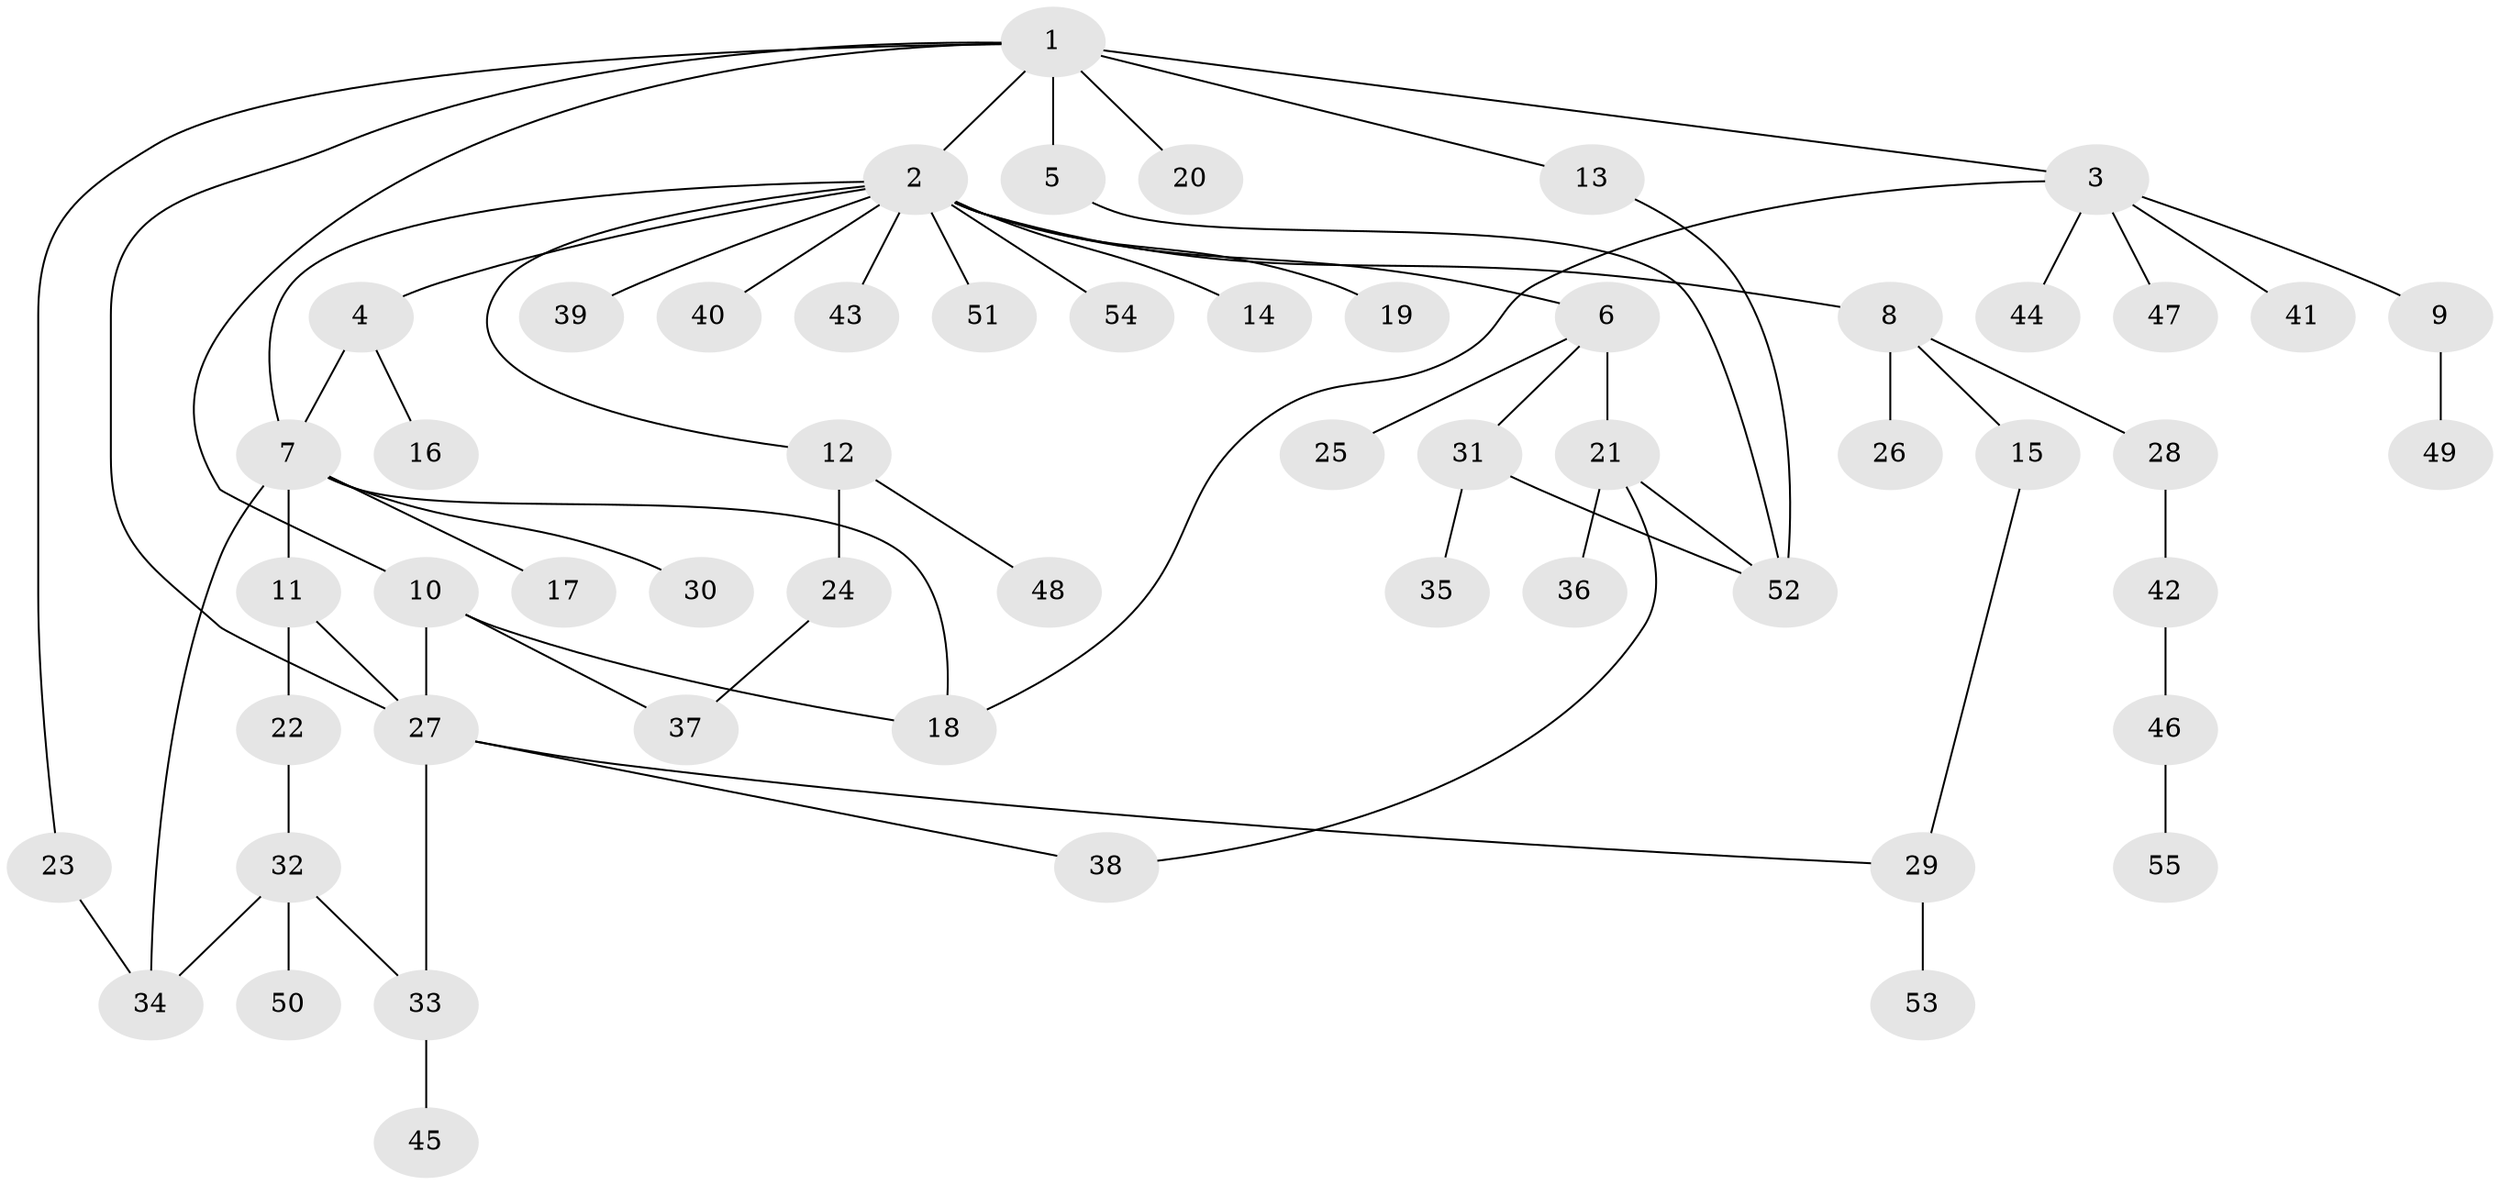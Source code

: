 // original degree distribution, {12: 0.01834862385321101, 14: 0.009174311926605505, 7: 0.009174311926605505, 6: 0.01834862385321101, 1: 0.5688073394495413, 5: 0.027522935779816515, 3: 0.10091743119266056, 9: 0.009174311926605505, 2: 0.1834862385321101, 4: 0.045871559633027525, 8: 0.009174311926605505}
// Generated by graph-tools (version 1.1) at 2025/35/03/09/25 02:35:35]
// undirected, 55 vertices, 68 edges
graph export_dot {
graph [start="1"]
  node [color=gray90,style=filled];
  1;
  2;
  3;
  4;
  5;
  6;
  7;
  8;
  9;
  10;
  11;
  12;
  13;
  14;
  15;
  16;
  17;
  18;
  19;
  20;
  21;
  22;
  23;
  24;
  25;
  26;
  27;
  28;
  29;
  30;
  31;
  32;
  33;
  34;
  35;
  36;
  37;
  38;
  39;
  40;
  41;
  42;
  43;
  44;
  45;
  46;
  47;
  48;
  49;
  50;
  51;
  52;
  53;
  54;
  55;
  1 -- 2 [weight=1.0];
  1 -- 3 [weight=1.0];
  1 -- 5 [weight=4.0];
  1 -- 10 [weight=1.0];
  1 -- 13 [weight=1.0];
  1 -- 20 [weight=1.0];
  1 -- 23 [weight=1.0];
  1 -- 27 [weight=1.0];
  2 -- 4 [weight=1.0];
  2 -- 6 [weight=1.0];
  2 -- 7 [weight=1.0];
  2 -- 8 [weight=1.0];
  2 -- 12 [weight=1.0];
  2 -- 14 [weight=1.0];
  2 -- 19 [weight=1.0];
  2 -- 39 [weight=1.0];
  2 -- 40 [weight=1.0];
  2 -- 43 [weight=1.0];
  2 -- 51 [weight=1.0];
  2 -- 54 [weight=1.0];
  3 -- 9 [weight=1.0];
  3 -- 18 [weight=1.0];
  3 -- 41 [weight=1.0];
  3 -- 44 [weight=1.0];
  3 -- 47 [weight=1.0];
  4 -- 7 [weight=1.0];
  4 -- 16 [weight=3.0];
  5 -- 52 [weight=1.0];
  6 -- 21 [weight=1.0];
  6 -- 25 [weight=1.0];
  6 -- 31 [weight=1.0];
  7 -- 11 [weight=5.0];
  7 -- 17 [weight=1.0];
  7 -- 18 [weight=1.0];
  7 -- 30 [weight=1.0];
  7 -- 34 [weight=1.0];
  8 -- 15 [weight=2.0];
  8 -- 26 [weight=1.0];
  8 -- 28 [weight=1.0];
  9 -- 49 [weight=1.0];
  10 -- 18 [weight=1.0];
  10 -- 27 [weight=5.0];
  10 -- 37 [weight=1.0];
  11 -- 22 [weight=1.0];
  11 -- 27 [weight=1.0];
  12 -- 24 [weight=1.0];
  12 -- 48 [weight=1.0];
  13 -- 52 [weight=1.0];
  15 -- 29 [weight=1.0];
  21 -- 36 [weight=4.0];
  21 -- 38 [weight=1.0];
  21 -- 52 [weight=1.0];
  22 -- 32 [weight=1.0];
  23 -- 34 [weight=1.0];
  24 -- 37 [weight=1.0];
  27 -- 29 [weight=1.0];
  27 -- 33 [weight=1.0];
  27 -- 38 [weight=1.0];
  28 -- 42 [weight=1.0];
  29 -- 53 [weight=1.0];
  31 -- 35 [weight=1.0];
  31 -- 52 [weight=1.0];
  32 -- 33 [weight=1.0];
  32 -- 34 [weight=1.0];
  32 -- 50 [weight=1.0];
  33 -- 45 [weight=1.0];
  42 -- 46 [weight=1.0];
  46 -- 55 [weight=1.0];
}
